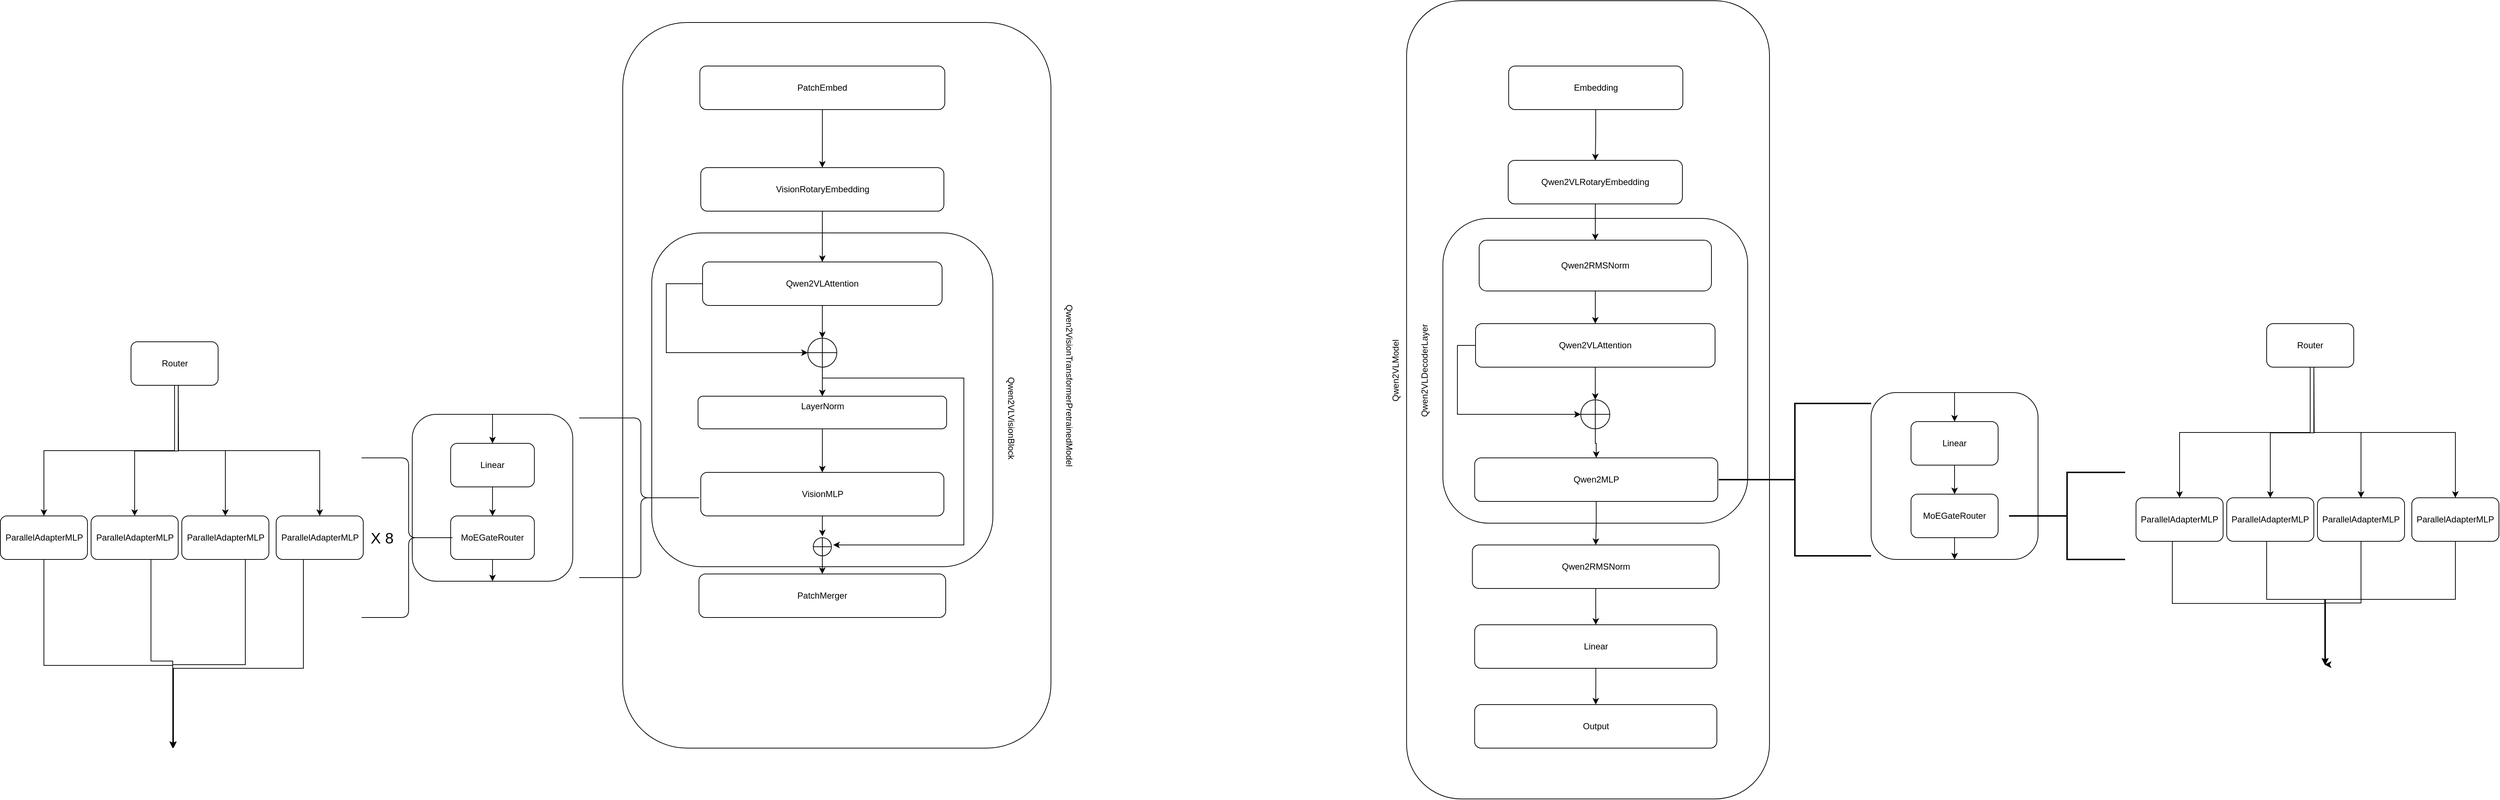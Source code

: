 <mxfile version="26.2.14">
  <diagram name="Page-1" id="THSSDWueWtSCtX9Tx5Xp">
    <mxGraphModel dx="4522" dy="1005" grid="1" gridSize="10" guides="1" tooltips="1" connect="1" arrows="1" fold="1" page="1" pageScale="1" pageWidth="850" pageHeight="1100" math="0" shadow="0">
      <root>
        <mxCell id="0" />
        <mxCell id="1" parent="0" />
        <mxCell id="NUN0Sn_SLwlIywBVIQcX-73" value="" style="rounded=1;whiteSpace=wrap;html=1;" vertex="1" parent="1">
          <mxGeometry x="-1310" y="150" width="590" height="1000" as="geometry" />
        </mxCell>
        <mxCell id="NUN0Sn_SLwlIywBVIQcX-69" value="" style="rounded=1;whiteSpace=wrap;html=1;" vertex="1" parent="1">
          <mxGeometry x="-230" y="120" width="500" height="1100" as="geometry" />
        </mxCell>
        <mxCell id="NUN0Sn_SLwlIywBVIQcX-66" value="" style="rounded=1;whiteSpace=wrap;html=1;" vertex="1" parent="1">
          <mxGeometry x="-1270" y="440" width="470" height="460" as="geometry" />
        </mxCell>
        <mxCell id="tpF9TqGOwknZqEcBmdI6-47" value="" style="rounded=1;whiteSpace=wrap;html=1;" parent="1" vertex="1">
          <mxGeometry x="-180" y="420" width="420" height="420" as="geometry" />
        </mxCell>
        <mxCell id="tpF9TqGOwknZqEcBmdI6-3" value="" style="edgeStyle=orthogonalEdgeStyle;rounded=0;orthogonalLoop=1;jettySize=auto;html=1;" parent="1" source="tpF9TqGOwknZqEcBmdI6-6" target="tpF9TqGOwknZqEcBmdI6-2" edge="1">
          <mxGeometry relative="1" as="geometry" />
        </mxCell>
        <mxCell id="tpF9TqGOwknZqEcBmdI6-1" value="Embedding" style="rounded=1;whiteSpace=wrap;html=1;" parent="1" vertex="1">
          <mxGeometry x="-89.37" y="210" width="240" height="60" as="geometry" />
        </mxCell>
        <mxCell id="tpF9TqGOwknZqEcBmdI6-10" value="" style="edgeStyle=orthogonalEdgeStyle;rounded=0;orthogonalLoop=1;jettySize=auto;html=1;" parent="1" source="tpF9TqGOwknZqEcBmdI6-2" target="tpF9TqGOwknZqEcBmdI6-9" edge="1">
          <mxGeometry relative="1" as="geometry" />
        </mxCell>
        <mxCell id="tpF9TqGOwknZqEcBmdI6-2" value="Qwen2RMSNorm" style="whiteSpace=wrap;html=1;rounded=1;" parent="1" vertex="1">
          <mxGeometry x="-130" y="450" width="320" height="70" as="geometry" />
        </mxCell>
        <mxCell id="tpF9TqGOwknZqEcBmdI6-7" value="" style="edgeStyle=orthogonalEdgeStyle;rounded=0;orthogonalLoop=1;jettySize=auto;html=1;" parent="1" source="tpF9TqGOwknZqEcBmdI6-1" target="tpF9TqGOwknZqEcBmdI6-6" edge="1">
          <mxGeometry relative="1" as="geometry">
            <mxPoint x="30" y="200" as="sourcePoint" />
            <mxPoint x="30" y="390" as="targetPoint" />
          </mxGeometry>
        </mxCell>
        <mxCell id="tpF9TqGOwknZqEcBmdI6-6" value="Qwen2VLRotaryEmbedding" style="rounded=1;whiteSpace=wrap;html=1;" parent="1" vertex="1">
          <mxGeometry x="-90" y="340" width="240" height="60" as="geometry" />
        </mxCell>
        <mxCell id="tpF9TqGOwknZqEcBmdI6-29" style="edgeStyle=orthogonalEdgeStyle;rounded=0;orthogonalLoop=1;jettySize=auto;html=1;entryX=0.5;entryY=0;entryDx=0;entryDy=0;entryPerimeter=0;" parent="1" source="tpF9TqGOwknZqEcBmdI6-9" target="tpF9TqGOwknZqEcBmdI6-43" edge="1">
          <mxGeometry relative="1" as="geometry">
            <mxPoint x="30" y="680" as="targetPoint" />
          </mxGeometry>
        </mxCell>
        <mxCell id="tpF9TqGOwknZqEcBmdI6-46" style="edgeStyle=orthogonalEdgeStyle;rounded=0;orthogonalLoop=1;jettySize=auto;html=1;entryX=0;entryY=0.5;entryDx=0;entryDy=0;entryPerimeter=0;" parent="1" source="tpF9TqGOwknZqEcBmdI6-9" target="tpF9TqGOwknZqEcBmdI6-43" edge="1">
          <mxGeometry relative="1" as="geometry">
            <mxPoint x="-220" y="710" as="targetPoint" />
            <Array as="points">
              <mxPoint x="-160" y="595" />
              <mxPoint x="-160" y="690" />
            </Array>
          </mxGeometry>
        </mxCell>
        <mxCell id="tpF9TqGOwknZqEcBmdI6-9" value="Qwen2VLAttention" style="whiteSpace=wrap;html=1;rounded=1;" parent="1" vertex="1">
          <mxGeometry x="-135" y="565" width="330" height="60" as="geometry" />
        </mxCell>
        <mxCell id="tpF9TqGOwknZqEcBmdI6-31" value="" style="edgeStyle=orthogonalEdgeStyle;rounded=0;orthogonalLoop=1;jettySize=auto;html=1;exitX=0.5;exitY=1;exitDx=0;exitDy=0;" parent="1" source="tpF9TqGOwknZqEcBmdI6-28" target="tpF9TqGOwknZqEcBmdI6-30" edge="1">
          <mxGeometry relative="1" as="geometry">
            <mxPoint x="30" y="820" as="sourcePoint" />
          </mxGeometry>
        </mxCell>
        <mxCell id="tpF9TqGOwknZqEcBmdI6-28" value="Qwen2MLP" style="rounded=1;whiteSpace=wrap;html=1;" parent="1" vertex="1">
          <mxGeometry x="-136.24" y="750" width="335" height="60" as="geometry" />
        </mxCell>
        <mxCell id="tpF9TqGOwknZqEcBmdI6-33" value="" style="edgeStyle=orthogonalEdgeStyle;rounded=0;orthogonalLoop=1;jettySize=auto;html=1;" parent="1" source="tpF9TqGOwknZqEcBmdI6-30" target="tpF9TqGOwknZqEcBmdI6-32" edge="1">
          <mxGeometry relative="1" as="geometry" />
        </mxCell>
        <mxCell id="tpF9TqGOwknZqEcBmdI6-30" value="Qwen2RMSNorm" style="whiteSpace=wrap;html=1;rounded=1;" parent="1" vertex="1">
          <mxGeometry x="-139.37" y="870" width="340" height="60" as="geometry" />
        </mxCell>
        <mxCell id="tpF9TqGOwknZqEcBmdI6-35" value="" style="edgeStyle=orthogonalEdgeStyle;rounded=0;orthogonalLoop=1;jettySize=auto;html=1;entryX=0.5;entryY=0;entryDx=0;entryDy=0;" parent="1" source="tpF9TqGOwknZqEcBmdI6-32" target="tpF9TqGOwknZqEcBmdI6-36" edge="1">
          <mxGeometry relative="1" as="geometry">
            <mxPoint x="30" y="1170" as="targetPoint" />
          </mxGeometry>
        </mxCell>
        <mxCell id="tpF9TqGOwknZqEcBmdI6-32" value="Linear" style="whiteSpace=wrap;html=1;rounded=1;" parent="1" vertex="1">
          <mxGeometry x="-136.25" y="980" width="333.75" height="60" as="geometry" />
        </mxCell>
        <mxCell id="tpF9TqGOwknZqEcBmdI6-36" value="Output" style="whiteSpace=wrap;html=1;rounded=1;" parent="1" vertex="1">
          <mxGeometry x="-136.25" y="1090" width="333.75" height="60" as="geometry" />
        </mxCell>
        <mxCell id="tpF9TqGOwknZqEcBmdI6-39" value="" style="group" parent="1" vertex="1" connectable="0">
          <mxGeometry x="775" y="565" width="500" height="470.66" as="geometry" />
        </mxCell>
        <mxCell id="tpF9TqGOwknZqEcBmdI6-15" value="" style="edgeStyle=orthogonalEdgeStyle;rounded=0;orthogonalLoop=1;jettySize=auto;html=1;entryX=0.5;entryY=0;entryDx=0;entryDy=0;" parent="tpF9TqGOwknZqEcBmdI6-39" target="tpF9TqGOwknZqEcBmdI6-14" edge="1">
          <mxGeometry relative="1" as="geometry">
            <mxPoint x="250" y="60" as="sourcePoint" />
            <mxPoint x="60" y="240" as="targetPoint" />
            <Array as="points">
              <mxPoint x="240" y="60" />
              <mxPoint x="240" y="150" />
              <mxPoint x="60" y="150" />
            </Array>
          </mxGeometry>
        </mxCell>
        <mxCell id="tpF9TqGOwknZqEcBmdI6-16" style="edgeStyle=orthogonalEdgeStyle;rounded=0;orthogonalLoop=1;jettySize=auto;html=1;entryX=0.5;entryY=0;entryDx=0;entryDy=0;" parent="tpF9TqGOwknZqEcBmdI6-39" target="tpF9TqGOwknZqEcBmdI6-18" edge="1">
          <mxGeometry relative="1" as="geometry">
            <mxPoint x="245" y="240" as="targetPoint" />
            <mxPoint x="245.029" y="60" as="sourcePoint" />
          </mxGeometry>
        </mxCell>
        <mxCell id="tpF9TqGOwknZqEcBmdI6-20" style="edgeStyle=orthogonalEdgeStyle;rounded=0;orthogonalLoop=1;jettySize=auto;html=1;entryX=0.5;entryY=0;entryDx=0;entryDy=0;" parent="tpF9TqGOwknZqEcBmdI6-39" target="tpF9TqGOwknZqEcBmdI6-19" edge="1">
          <mxGeometry relative="1" as="geometry">
            <mxPoint x="245.029" y="60" as="sourcePoint" />
            <Array as="points">
              <mxPoint x="245" y="150" />
              <mxPoint x="310" y="150" />
            </Array>
          </mxGeometry>
        </mxCell>
        <mxCell id="tpF9TqGOwknZqEcBmdI6-22" style="edgeStyle=orthogonalEdgeStyle;rounded=0;orthogonalLoop=1;jettySize=auto;html=1;" parent="tpF9TqGOwknZqEcBmdI6-39" target="tpF9TqGOwknZqEcBmdI6-21" edge="1">
          <mxGeometry relative="1" as="geometry">
            <mxPoint x="245.029" y="60" as="sourcePoint" />
            <Array as="points">
              <mxPoint x="245" y="150" />
              <mxPoint x="440" y="150" />
            </Array>
          </mxGeometry>
        </mxCell>
        <mxCell id="tpF9TqGOwknZqEcBmdI6-24" style="edgeStyle=orthogonalEdgeStyle;rounded=0;orthogonalLoop=1;jettySize=auto;html=1;exitX=0.416;exitY=0.989;exitDx=0;exitDy=0;exitPerimeter=0;" parent="tpF9TqGOwknZqEcBmdI6-39" edge="1">
          <mxGeometry relative="1" as="geometry">
            <mxPoint x="261.1" y="470" as="targetPoint" />
            <mxPoint x="50.02" y="300.0" as="sourcePoint" />
            <Array as="points">
              <mxPoint x="50.1" y="385.66" />
              <mxPoint x="261.1" y="385.66" />
              <mxPoint x="261.1" y="470.66" />
            </Array>
          </mxGeometry>
        </mxCell>
        <mxCell id="tpF9TqGOwknZqEcBmdI6-14" value="ParallelAdapterMLP" style="whiteSpace=wrap;html=1;rounded=1;" parent="tpF9TqGOwknZqEcBmdI6-39" vertex="1">
          <mxGeometry y="240" width="120" height="60" as="geometry" />
        </mxCell>
        <mxCell id="tpF9TqGOwknZqEcBmdI6-25" style="edgeStyle=orthogonalEdgeStyle;rounded=0;orthogonalLoop=1;jettySize=auto;html=1;" parent="tpF9TqGOwknZqEcBmdI6-39" source="tpF9TqGOwknZqEcBmdI6-18" edge="1">
          <mxGeometry relative="1" as="geometry">
            <mxPoint x="260" y="470" as="targetPoint" />
            <Array as="points">
              <mxPoint x="180" y="380" />
              <mxPoint x="260" y="380" />
            </Array>
          </mxGeometry>
        </mxCell>
        <mxCell id="tpF9TqGOwknZqEcBmdI6-18" value="ParallelAdapterMLP" style="rounded=1;whiteSpace=wrap;html=1;" parent="tpF9TqGOwknZqEcBmdI6-39" vertex="1">
          <mxGeometry x="125" y="240" width="120" height="60" as="geometry" />
        </mxCell>
        <mxCell id="tpF9TqGOwknZqEcBmdI6-26" style="edgeStyle=orthogonalEdgeStyle;rounded=0;orthogonalLoop=1;jettySize=auto;html=1;" parent="tpF9TqGOwknZqEcBmdI6-39" source="tpF9TqGOwknZqEcBmdI6-19" edge="1">
          <mxGeometry relative="1" as="geometry">
            <mxPoint x="260" y="470" as="targetPoint" />
            <Array as="points">
              <mxPoint x="310" y="385" />
              <mxPoint x="261" y="385" />
              <mxPoint x="261" y="470" />
              <mxPoint x="260" y="470" />
            </Array>
          </mxGeometry>
        </mxCell>
        <mxCell id="tpF9TqGOwknZqEcBmdI6-19" value="ParallelAdapterMLP" style="whiteSpace=wrap;html=1;rounded=1;" parent="tpF9TqGOwknZqEcBmdI6-39" vertex="1">
          <mxGeometry x="250" y="240" width="120" height="60" as="geometry" />
        </mxCell>
        <mxCell id="tpF9TqGOwknZqEcBmdI6-27" style="edgeStyle=orthogonalEdgeStyle;rounded=0;orthogonalLoop=1;jettySize=auto;html=1;" parent="tpF9TqGOwknZqEcBmdI6-39" source="tpF9TqGOwknZqEcBmdI6-21" edge="1">
          <mxGeometry relative="1" as="geometry">
            <mxPoint x="260" y="470" as="targetPoint" />
            <Array as="points">
              <mxPoint x="440" y="380" />
              <mxPoint x="261" y="380" />
              <mxPoint x="261" y="470" />
            </Array>
          </mxGeometry>
        </mxCell>
        <mxCell id="tpF9TqGOwknZqEcBmdI6-21" value="ParallelAdapterMLP" style="whiteSpace=wrap;html=1;rounded=1;" parent="tpF9TqGOwknZqEcBmdI6-39" vertex="1">
          <mxGeometry x="380" y="240" width="120" height="60" as="geometry" />
        </mxCell>
        <mxCell id="tpF9TqGOwknZqEcBmdI6-23" value="Router" style="whiteSpace=wrap;html=1;rounded=1;" parent="tpF9TqGOwknZqEcBmdI6-39" vertex="1">
          <mxGeometry x="180" width="120" height="60" as="geometry" />
        </mxCell>
        <mxCell id="tpF9TqGOwknZqEcBmdI6-44" style="edgeStyle=orthogonalEdgeStyle;rounded=0;orthogonalLoop=1;jettySize=auto;html=1;" parent="1" source="tpF9TqGOwknZqEcBmdI6-43" target="tpF9TqGOwknZqEcBmdI6-28" edge="1">
          <mxGeometry relative="1" as="geometry" />
        </mxCell>
        <mxCell id="tpF9TqGOwknZqEcBmdI6-43" value="" style="verticalLabelPosition=bottom;verticalAlign=top;html=1;shape=mxgraph.flowchart.summing_function;" parent="1" vertex="1">
          <mxGeometry x="9.98" y="670" width="40" height="40" as="geometry" />
        </mxCell>
        <mxCell id="tpF9TqGOwknZqEcBmdI6-48" value="&lt;div style=&quot;background-color: rgb(31, 31, 31); line-height: 19px; color: rgb(204, 204, 204);&quot;&gt;&lt;br&gt;&lt;/div&gt;" style="text;html=1;align=center;verticalAlign=middle;resizable=0;points=[];autosize=1;strokeColor=none;fillColor=none;" parent="1" vertex="1">
          <mxGeometry x="-420" y="598" width="20" height="30" as="geometry" />
        </mxCell>
        <mxCell id="tpF9TqGOwknZqEcBmdI6-49" value="Qwen2VLDecoderLayer" style="text;html=1;align=center;verticalAlign=middle;resizable=0;points=[];autosize=1;strokeColor=none;fillColor=none;rotation=-90;" parent="1" vertex="1">
          <mxGeometry x="-280" y="615" width="150" height="30" as="geometry" />
        </mxCell>
        <mxCell id="tpF9TqGOwknZqEcBmdI6-52" value="" style="group" parent="1" vertex="1" connectable="0">
          <mxGeometry x="410" y="660" width="230" height="230" as="geometry" />
        </mxCell>
        <mxCell id="tpF9TqGOwknZqEcBmdI6-50" value="" style="rounded=1;whiteSpace=wrap;html=1;" parent="tpF9TqGOwknZqEcBmdI6-52" vertex="1">
          <mxGeometry width="230" height="230" as="geometry" />
        </mxCell>
        <mxCell id="tpF9TqGOwknZqEcBmdI6-13" value="" style="edgeStyle=orthogonalEdgeStyle;rounded=0;orthogonalLoop=1;jettySize=auto;html=1;" parent="tpF9TqGOwknZqEcBmdI6-52" source="tpF9TqGOwknZqEcBmdI6-8" target="tpF9TqGOwknZqEcBmdI6-12" edge="1">
          <mxGeometry relative="1" as="geometry" />
        </mxCell>
        <mxCell id="tpF9TqGOwknZqEcBmdI6-8" value="Linear" style="rounded=1;whiteSpace=wrap;html=1;" parent="tpF9TqGOwknZqEcBmdI6-52" vertex="1">
          <mxGeometry x="55" y="40" width="120" height="60" as="geometry" />
        </mxCell>
        <mxCell id="tpF9TqGOwknZqEcBmdI6-12" value="MoEGateRouter" style="whiteSpace=wrap;html=1;rounded=1;" parent="tpF9TqGOwknZqEcBmdI6-52" vertex="1">
          <mxGeometry x="55" y="140" width="120" height="60" as="geometry" />
        </mxCell>
        <mxCell id="tpF9TqGOwknZqEcBmdI6-40" value="" style="endArrow=classic;html=1;rounded=0;exitX=0.5;exitY=1;exitDx=0;exitDy=0;" parent="tpF9TqGOwknZqEcBmdI6-52" source="tpF9TqGOwknZqEcBmdI6-12" edge="1">
          <mxGeometry width="50" height="50" relative="1" as="geometry">
            <mxPoint x="130" y="430" as="sourcePoint" />
            <mxPoint x="115" y="230" as="targetPoint" />
          </mxGeometry>
        </mxCell>
        <mxCell id="tpF9TqGOwknZqEcBmdI6-41" value="" style="endArrow=classic;html=1;rounded=0;entryX=0.5;entryY=0;entryDx=0;entryDy=0;" parent="tpF9TqGOwknZqEcBmdI6-52" target="tpF9TqGOwknZqEcBmdI6-8" edge="1">
          <mxGeometry width="50" height="50" relative="1" as="geometry">
            <mxPoint x="115" as="sourcePoint" />
            <mxPoint x="114" y="30" as="targetPoint" />
          </mxGeometry>
        </mxCell>
        <mxCell id="tpF9TqGOwknZqEcBmdI6-54" value="" style="strokeWidth=2;html=1;shape=mxgraph.flowchart.annotation_2;align=left;labelPosition=right;pointerEvents=1;" parent="1" vertex="1">
          <mxGeometry x="200" y="675" width="210" height="210" as="geometry" />
        </mxCell>
        <mxCell id="tpF9TqGOwknZqEcBmdI6-56" value="" style="strokeWidth=2;html=1;shape=mxgraph.flowchart.annotation_2;align=left;labelPosition=right;pointerEvents=1;" parent="1" vertex="1">
          <mxGeometry x="600" y="770" width="160" height="120" as="geometry" />
        </mxCell>
        <mxCell id="NUN0Sn_SLwlIywBVIQcX-5" value="" style="edgeStyle=orthogonalEdgeStyle;rounded=0;orthogonalLoop=1;jettySize=auto;html=1;" edge="1" parent="1" source="NUN0Sn_SLwlIywBVIQcX-1" target="NUN0Sn_SLwlIywBVIQcX-4">
          <mxGeometry relative="1" as="geometry" />
        </mxCell>
        <mxCell id="NUN0Sn_SLwlIywBVIQcX-1" value="PatchEmbed" style="rounded=1;whiteSpace=wrap;html=1;" vertex="1" parent="1">
          <mxGeometry x="-1203.75" y="210" width="337.5" height="60" as="geometry" />
        </mxCell>
        <mxCell id="NUN0Sn_SLwlIywBVIQcX-10" style="edgeStyle=orthogonalEdgeStyle;rounded=0;orthogonalLoop=1;jettySize=auto;html=1;" edge="1" parent="1" source="NUN0Sn_SLwlIywBVIQcX-4" target="NUN0Sn_SLwlIywBVIQcX-8">
          <mxGeometry relative="1" as="geometry" />
        </mxCell>
        <mxCell id="NUN0Sn_SLwlIywBVIQcX-4" value="VisionRotaryEmbedding" style="whiteSpace=wrap;html=1;rounded=1;" vertex="1" parent="1">
          <mxGeometry x="-1202.5" y="350" width="335" height="60" as="geometry" />
        </mxCell>
        <mxCell id="NUN0Sn_SLwlIywBVIQcX-6" style="edgeStyle=orthogonalEdgeStyle;rounded=0;orthogonalLoop=1;jettySize=auto;html=1;entryX=0.5;entryY=0;entryDx=0;entryDy=0;entryPerimeter=0;" edge="1" parent="1" source="NUN0Sn_SLwlIywBVIQcX-8" target="NUN0Sn_SLwlIywBVIQcX-9">
          <mxGeometry relative="1" as="geometry">
            <mxPoint x="-1030" y="595" as="targetPoint" />
          </mxGeometry>
        </mxCell>
        <mxCell id="NUN0Sn_SLwlIywBVIQcX-7" style="edgeStyle=orthogonalEdgeStyle;rounded=0;orthogonalLoop=1;jettySize=auto;html=1;entryX=0;entryY=0.5;entryDx=0;entryDy=0;entryPerimeter=0;" edge="1" parent="1" source="NUN0Sn_SLwlIywBVIQcX-8" target="NUN0Sn_SLwlIywBVIQcX-9">
          <mxGeometry relative="1" as="geometry">
            <mxPoint x="-1280" y="625" as="targetPoint" />
            <Array as="points">
              <mxPoint x="-1250" y="510" />
              <mxPoint x="-1250" y="605" />
            </Array>
          </mxGeometry>
        </mxCell>
        <mxCell id="NUN0Sn_SLwlIywBVIQcX-8" value="Qwen2VLAttention" style="whiteSpace=wrap;html=1;rounded=1;" vertex="1" parent="1">
          <mxGeometry x="-1200" y="480" width="330" height="60" as="geometry" />
        </mxCell>
        <mxCell id="NUN0Sn_SLwlIywBVIQcX-16" value="" style="edgeStyle=orthogonalEdgeStyle;rounded=0;orthogonalLoop=1;jettySize=auto;html=1;entryX=0.5;entryY=0;entryDx=0;entryDy=0;" edge="1" parent="1" source="NUN0Sn_SLwlIywBVIQcX-9" target="NUN0Sn_SLwlIywBVIQcX-15">
          <mxGeometry relative="1" as="geometry">
            <mxPoint x="-840" y="680" as="targetPoint" />
          </mxGeometry>
        </mxCell>
        <mxCell id="NUN0Sn_SLwlIywBVIQcX-9" value="" style="verticalLabelPosition=bottom;verticalAlign=top;html=1;shape=mxgraph.flowchart.summing_function;" vertex="1" parent="1">
          <mxGeometry x="-1055" y="585" width="40" height="40" as="geometry" />
        </mxCell>
        <mxCell id="NUN0Sn_SLwlIywBVIQcX-53" style="edgeStyle=orthogonalEdgeStyle;rounded=0;orthogonalLoop=1;jettySize=auto;html=1;entryX=0.5;entryY=0;entryDx=0;entryDy=0;" edge="1" parent="1" source="NUN0Sn_SLwlIywBVIQcX-15" target="NUN0Sn_SLwlIywBVIQcX-52">
          <mxGeometry relative="1" as="geometry" />
        </mxCell>
        <mxCell id="NUN0Sn_SLwlIywBVIQcX-15" value="LayerNorm" style="rounded=1;whiteSpace=wrap;html=1;verticalAlign=top;" vertex="1" parent="1">
          <mxGeometry x="-1206.25" y="665" width="342.5" height="45" as="geometry" />
        </mxCell>
        <mxCell id="NUN0Sn_SLwlIywBVIQcX-29" value="" style="group" vertex="1" connectable="0" parent="1">
          <mxGeometry x="-2140" y="649.97" width="527.5" height="470.66" as="geometry" />
        </mxCell>
        <mxCell id="NUN0Sn_SLwlIywBVIQcX-34" style="edgeStyle=orthogonalEdgeStyle;rounded=0;orthogonalLoop=1;jettySize=auto;html=1;exitX=0.5;exitY=1;exitDx=0;exitDy=0;" edge="1" parent="NUN0Sn_SLwlIywBVIQcX-29" source="NUN0Sn_SLwlIywBVIQcX-35">
          <mxGeometry relative="1" as="geometry">
            <mxPoint x="210" y="500" as="targetPoint" />
            <mxPoint x="50.02" y="300.0" as="sourcePoint" />
            <Array as="points">
              <mxPoint x="33" y="386" />
              <mxPoint x="210" y="386" />
              <mxPoint x="210" y="470" />
            </Array>
          </mxGeometry>
        </mxCell>
        <mxCell id="NUN0Sn_SLwlIywBVIQcX-36" style="edgeStyle=orthogonalEdgeStyle;rounded=0;orthogonalLoop=1;jettySize=auto;html=1;" edge="1" parent="NUN0Sn_SLwlIywBVIQcX-29" source="NUN0Sn_SLwlIywBVIQcX-37">
          <mxGeometry relative="1" as="geometry">
            <mxPoint x="210" y="500" as="targetPoint" />
            <Array as="points">
              <mxPoint x="180" y="380" />
              <mxPoint x="210" y="380" />
              <mxPoint x="210" y="470" />
            </Array>
          </mxGeometry>
        </mxCell>
        <mxCell id="NUN0Sn_SLwlIywBVIQcX-38" style="edgeStyle=orthogonalEdgeStyle;rounded=0;orthogonalLoop=1;jettySize=auto;html=1;" edge="1" parent="NUN0Sn_SLwlIywBVIQcX-29" source="NUN0Sn_SLwlIywBVIQcX-39">
          <mxGeometry relative="1" as="geometry">
            <mxPoint x="210" y="500" as="targetPoint" />
            <Array as="points">
              <mxPoint x="310" y="385" />
              <mxPoint x="210" y="385" />
              <mxPoint x="210" y="470" />
            </Array>
          </mxGeometry>
        </mxCell>
        <mxCell id="NUN0Sn_SLwlIywBVIQcX-30" value="" style="edgeStyle=orthogonalEdgeStyle;rounded=0;orthogonalLoop=1;jettySize=auto;html=1;entryX=0.5;entryY=0;entryDx=0;entryDy=0;" edge="1" parent="NUN0Sn_SLwlIywBVIQcX-29" target="NUN0Sn_SLwlIywBVIQcX-35">
          <mxGeometry relative="1" as="geometry">
            <mxPoint x="222.5" as="sourcePoint" />
            <mxPoint x="32.5" y="180" as="targetPoint" />
            <Array as="points">
              <mxPoint x="212.5" />
              <mxPoint x="212.5" y="90" />
              <mxPoint x="32.5" y="90" />
            </Array>
          </mxGeometry>
        </mxCell>
        <mxCell id="NUN0Sn_SLwlIywBVIQcX-31" style="edgeStyle=orthogonalEdgeStyle;rounded=0;orthogonalLoop=1;jettySize=auto;html=1;entryX=0.5;entryY=0;entryDx=0;entryDy=0;" edge="1" parent="NUN0Sn_SLwlIywBVIQcX-29" target="NUN0Sn_SLwlIywBVIQcX-37">
          <mxGeometry relative="1" as="geometry">
            <mxPoint x="217.5" y="180" as="targetPoint" />
            <mxPoint x="217.529" as="sourcePoint" />
          </mxGeometry>
        </mxCell>
        <mxCell id="NUN0Sn_SLwlIywBVIQcX-32" style="edgeStyle=orthogonalEdgeStyle;rounded=0;orthogonalLoop=1;jettySize=auto;html=1;entryX=0.5;entryY=0;entryDx=0;entryDy=0;" edge="1" parent="NUN0Sn_SLwlIywBVIQcX-29" target="NUN0Sn_SLwlIywBVIQcX-39">
          <mxGeometry relative="1" as="geometry">
            <mxPoint x="217.529" as="sourcePoint" />
            <Array as="points">
              <mxPoint x="217.5" y="90" />
              <mxPoint x="282.5" y="90" />
            </Array>
          </mxGeometry>
        </mxCell>
        <mxCell id="NUN0Sn_SLwlIywBVIQcX-33" style="edgeStyle=orthogonalEdgeStyle;rounded=0;orthogonalLoop=1;jettySize=auto;html=1;" edge="1" parent="NUN0Sn_SLwlIywBVIQcX-29" target="NUN0Sn_SLwlIywBVIQcX-41">
          <mxGeometry relative="1" as="geometry">
            <mxPoint x="217.529" as="sourcePoint" />
            <Array as="points">
              <mxPoint x="217.5" y="90" />
              <mxPoint x="412.5" y="90" />
            </Array>
          </mxGeometry>
        </mxCell>
        <mxCell id="NUN0Sn_SLwlIywBVIQcX-35" value="ParallelAdapterMLP" style="whiteSpace=wrap;html=1;rounded=1;" vertex="1" parent="NUN0Sn_SLwlIywBVIQcX-29">
          <mxGeometry x="-27.5" y="180" width="120" height="60" as="geometry" />
        </mxCell>
        <mxCell id="NUN0Sn_SLwlIywBVIQcX-37" value="ParallelAdapterMLP" style="rounded=1;whiteSpace=wrap;html=1;" vertex="1" parent="NUN0Sn_SLwlIywBVIQcX-29">
          <mxGeometry x="97.5" y="180" width="120" height="60" as="geometry" />
        </mxCell>
        <mxCell id="NUN0Sn_SLwlIywBVIQcX-39" value="ParallelAdapterMLP" style="whiteSpace=wrap;html=1;rounded=1;" vertex="1" parent="NUN0Sn_SLwlIywBVIQcX-29">
          <mxGeometry x="222.5" y="180" width="120" height="60" as="geometry" />
        </mxCell>
        <mxCell id="NUN0Sn_SLwlIywBVIQcX-41" value="ParallelAdapterMLP" style="whiteSpace=wrap;html=1;rounded=1;" vertex="1" parent="NUN0Sn_SLwlIywBVIQcX-29">
          <mxGeometry x="352.5" y="180" width="120" height="60" as="geometry" />
        </mxCell>
        <mxCell id="NUN0Sn_SLwlIywBVIQcX-42" value="Router" style="whiteSpace=wrap;html=1;rounded=1;" vertex="1" parent="NUN0Sn_SLwlIywBVIQcX-29">
          <mxGeometry x="152.5" y="-60" width="120" height="60" as="geometry" />
        </mxCell>
        <mxCell id="NUN0Sn_SLwlIywBVIQcX-59" value="X 8" style="text;html=1;align=center;verticalAlign=middle;resizable=0;points=[];autosize=1;strokeColor=none;fillColor=none;strokeWidth=4;fontSize=21;" vertex="1" parent="NUN0Sn_SLwlIywBVIQcX-29">
          <mxGeometry x="467.5" y="190" width="60" height="40" as="geometry" />
        </mxCell>
        <mxCell id="NUN0Sn_SLwlIywBVIQcX-63" value="" style="edgeStyle=orthogonalEdgeStyle;rounded=0;orthogonalLoop=1;jettySize=auto;html=1;entryX=0.509;entryY=-0.078;entryDx=0;entryDy=0;entryPerimeter=0;" edge="1" parent="1" source="NUN0Sn_SLwlIywBVIQcX-52" target="NUN0Sn_SLwlIywBVIQcX-64">
          <mxGeometry relative="1" as="geometry">
            <mxPoint x="-1035" y="850" as="targetPoint" />
            <Array as="points" />
          </mxGeometry>
        </mxCell>
        <mxCell id="NUN0Sn_SLwlIywBVIQcX-52" value="Vision&lt;span style=&quot;background-color: transparent; color: light-dark(rgb(0, 0, 0), rgb(255, 255, 255));&quot;&gt;MLP&lt;/span&gt;" style="rounded=1;whiteSpace=wrap;html=1;" vertex="1" parent="1">
          <mxGeometry x="-1202.5" y="770" width="335" height="60" as="geometry" />
        </mxCell>
        <mxCell id="NUN0Sn_SLwlIywBVIQcX-55" value="" style="group" vertex="1" connectable="0" parent="1">
          <mxGeometry x="-1540" y="690" width="340" height="230" as="geometry" />
        </mxCell>
        <mxCell id="NUN0Sn_SLwlIywBVIQcX-44" value="" style="group" vertex="1" connectable="0" parent="NUN0Sn_SLwlIywBVIQcX-55">
          <mxGeometry x="-60" y="-0.03" width="221.172" height="230" as="geometry" />
        </mxCell>
        <mxCell id="NUN0Sn_SLwlIywBVIQcX-45" value="" style="rounded=1;whiteSpace=wrap;html=1;" vertex="1" parent="NUN0Sn_SLwlIywBVIQcX-44">
          <mxGeometry width="221.172" height="230" as="geometry" />
        </mxCell>
        <mxCell id="NUN0Sn_SLwlIywBVIQcX-46" value="" style="edgeStyle=orthogonalEdgeStyle;rounded=0;orthogonalLoop=1;jettySize=auto;html=1;" edge="1" parent="NUN0Sn_SLwlIywBVIQcX-44" source="NUN0Sn_SLwlIywBVIQcX-47" target="NUN0Sn_SLwlIywBVIQcX-48">
          <mxGeometry relative="1" as="geometry" />
        </mxCell>
        <mxCell id="NUN0Sn_SLwlIywBVIQcX-47" value="Linear" style="rounded=1;whiteSpace=wrap;html=1;" vertex="1" parent="NUN0Sn_SLwlIywBVIQcX-44">
          <mxGeometry x="52.889" y="40" width="115.394" height="60" as="geometry" />
        </mxCell>
        <mxCell id="NUN0Sn_SLwlIywBVIQcX-48" value="MoEGateRouter" style="whiteSpace=wrap;html=1;rounded=1;" vertex="1" parent="NUN0Sn_SLwlIywBVIQcX-44">
          <mxGeometry x="52.889" y="140" width="115.394" height="60" as="geometry" />
        </mxCell>
        <mxCell id="NUN0Sn_SLwlIywBVIQcX-49" value="" style="endArrow=classic;html=1;rounded=0;exitX=0.5;exitY=1;exitDx=0;exitDy=0;" edge="1" parent="NUN0Sn_SLwlIywBVIQcX-44" source="NUN0Sn_SLwlIywBVIQcX-48">
          <mxGeometry width="50" height="50" relative="1" as="geometry">
            <mxPoint x="125.01" y="430" as="sourcePoint" />
            <mxPoint x="110.586" y="230" as="targetPoint" />
          </mxGeometry>
        </mxCell>
        <mxCell id="NUN0Sn_SLwlIywBVIQcX-50" value="" style="endArrow=classic;html=1;rounded=0;entryX=0.5;entryY=0;entryDx=0;entryDy=0;" edge="1" parent="NUN0Sn_SLwlIywBVIQcX-44" target="NUN0Sn_SLwlIywBVIQcX-47">
          <mxGeometry width="50" height="50" relative="1" as="geometry">
            <mxPoint x="110.586" as="sourcePoint" />
            <mxPoint x="109.624" y="30" as="targetPoint" />
          </mxGeometry>
        </mxCell>
        <mxCell id="NUN0Sn_SLwlIywBVIQcX-54" value="" style="shape=curlyBracket;whiteSpace=wrap;html=1;rounded=1;flipH=1;labelPosition=right;verticalLabelPosition=middle;align=left;verticalAlign=middle;" vertex="1" parent="NUN0Sn_SLwlIywBVIQcX-55">
          <mxGeometry x="170" y="5" width="170" height="220" as="geometry" />
        </mxCell>
        <mxCell id="NUN0Sn_SLwlIywBVIQcX-60" value="" style="shape=curlyBracket;whiteSpace=wrap;html=1;rounded=1;flipH=1;labelPosition=right;verticalLabelPosition=middle;align=left;verticalAlign=middle;" vertex="1" parent="1">
          <mxGeometry x="-1670" y="749.97" width="130" height="220" as="geometry" />
        </mxCell>
        <mxCell id="NUN0Sn_SLwlIywBVIQcX-40" style="edgeStyle=orthogonalEdgeStyle;rounded=0;orthogonalLoop=1;jettySize=auto;html=1;exitX=0.5;exitY=1;exitDx=0;exitDy=0;" edge="1" parent="1" source="NUN0Sn_SLwlIywBVIQcX-41">
          <mxGeometry relative="1" as="geometry">
            <mxPoint x="-1929" y="1149.97" as="targetPoint" />
            <Array as="points">
              <mxPoint x="-1750" y="889.97" />
              <mxPoint x="-1750" y="1039.97" />
              <mxPoint x="-1929" y="1039.97" />
              <mxPoint x="-1929" y="1149.97" />
            </Array>
            <mxPoint x="-1750.0" y="919.97" as="sourcePoint" />
          </mxGeometry>
        </mxCell>
        <mxCell id="NUN0Sn_SLwlIywBVIQcX-61" value="" style="endArrow=classic;html=1;rounded=0;" edge="1" parent="1">
          <mxGeometry width="50" height="50" relative="1" as="geometry">
            <mxPoint x="-1035" y="640" as="sourcePoint" />
            <mxPoint x="-1020" y="870" as="targetPoint" />
            <Array as="points">
              <mxPoint x="-840" y="640" />
              <mxPoint x="-840" y="870" />
            </Array>
          </mxGeometry>
        </mxCell>
        <mxCell id="NUN0Sn_SLwlIywBVIQcX-62" value="PatchMerger" style="rounded=1;whiteSpace=wrap;html=1;" vertex="1" parent="1">
          <mxGeometry x="-1205" y="910" width="340" height="60" as="geometry" />
        </mxCell>
        <mxCell id="NUN0Sn_SLwlIywBVIQcX-65" value="" style="edgeStyle=orthogonalEdgeStyle;rounded=0;orthogonalLoop=1;jettySize=auto;html=1;" edge="1" parent="1" source="NUN0Sn_SLwlIywBVIQcX-64" target="NUN0Sn_SLwlIywBVIQcX-62">
          <mxGeometry relative="1" as="geometry" />
        </mxCell>
        <mxCell id="NUN0Sn_SLwlIywBVIQcX-64" value="" style="verticalLabelPosition=bottom;verticalAlign=top;html=1;shape=mxgraph.flowchart.summing_function;" vertex="1" parent="1">
          <mxGeometry x="-1047.5" y="860" width="25" height="25" as="geometry" />
        </mxCell>
        <mxCell id="NUN0Sn_SLwlIywBVIQcX-68" value="Qwen2VLVisionBlock" style="text;html=1;align=center;verticalAlign=middle;resizable=0;points=[];autosize=1;strokeColor=none;fillColor=none;rotation=90;" vertex="1" parent="1">
          <mxGeometry x="-845" y="680" width="140" height="30" as="geometry" />
        </mxCell>
        <mxCell id="NUN0Sn_SLwlIywBVIQcX-72" value="Qwen2VLModel" style="text;html=1;align=center;verticalAlign=middle;resizable=0;points=[];autosize=1;strokeColor=none;fillColor=none;rotation=-90;" vertex="1" parent="1">
          <mxGeometry x="-300" y="615" width="110" height="30" as="geometry" />
        </mxCell>
        <mxCell id="NUN0Sn_SLwlIywBVIQcX-74" value="Qwen2VisionTransformerPretrainedModel" style="text;html=1;align=center;verticalAlign=middle;resizable=0;points=[];autosize=1;strokeColor=none;fillColor=none;rotation=90;" vertex="1" parent="1">
          <mxGeometry x="-820" y="635" width="250" height="30" as="geometry" />
        </mxCell>
      </root>
    </mxGraphModel>
  </diagram>
</mxfile>
